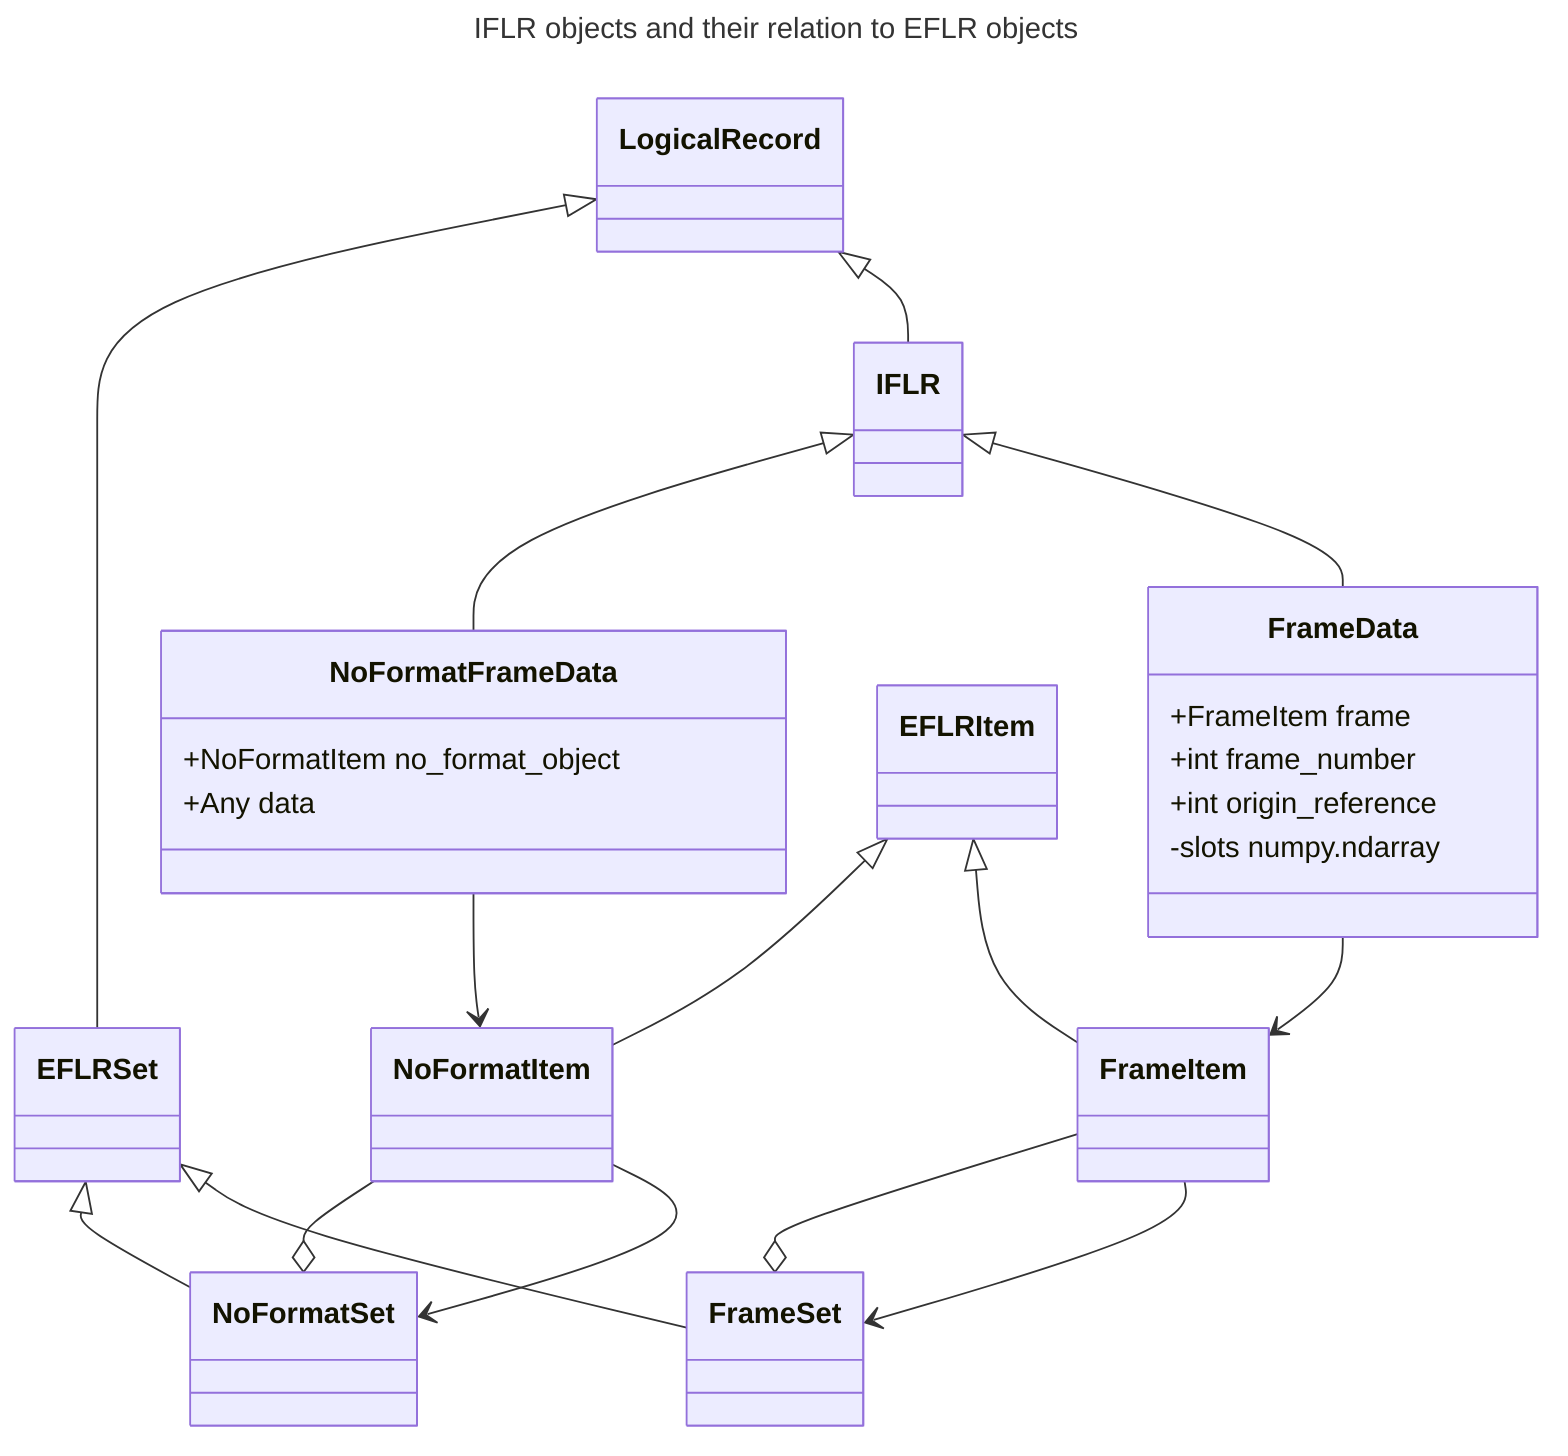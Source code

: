 ---
title: IFLR objects and their relation to EFLR objects
---
classDiagram
  LogicalRecord <|-- IFLR
  LogicalRecord <|-- EFLRSet

  IFLR <|-- FrameData
  IFLR <|-- NoFormatFrameData

  EFLRSet <|-- FrameSet
  EFLRSet <|-- NoFormatSet

  EFLRItem <|-- FrameItem
  FrameData --> FrameItem

  EFLRItem <|-- NoFormatItem
  NoFormatFrameData --> NoFormatItem

  FrameSet o-- FrameItem
  NoFormatSet o-- NoFormatItem
  FrameItem --> FrameSet
  NoFormatItem --> NoFormatSet

  class FrameData{
      +FrameItem frame
      +int frame_number
      +int origin_reference
      -slots numpy.ndarray
  }

  class NoFormatFrameData{
      +NoFormatItem no_format_object
      +Any data
  }
